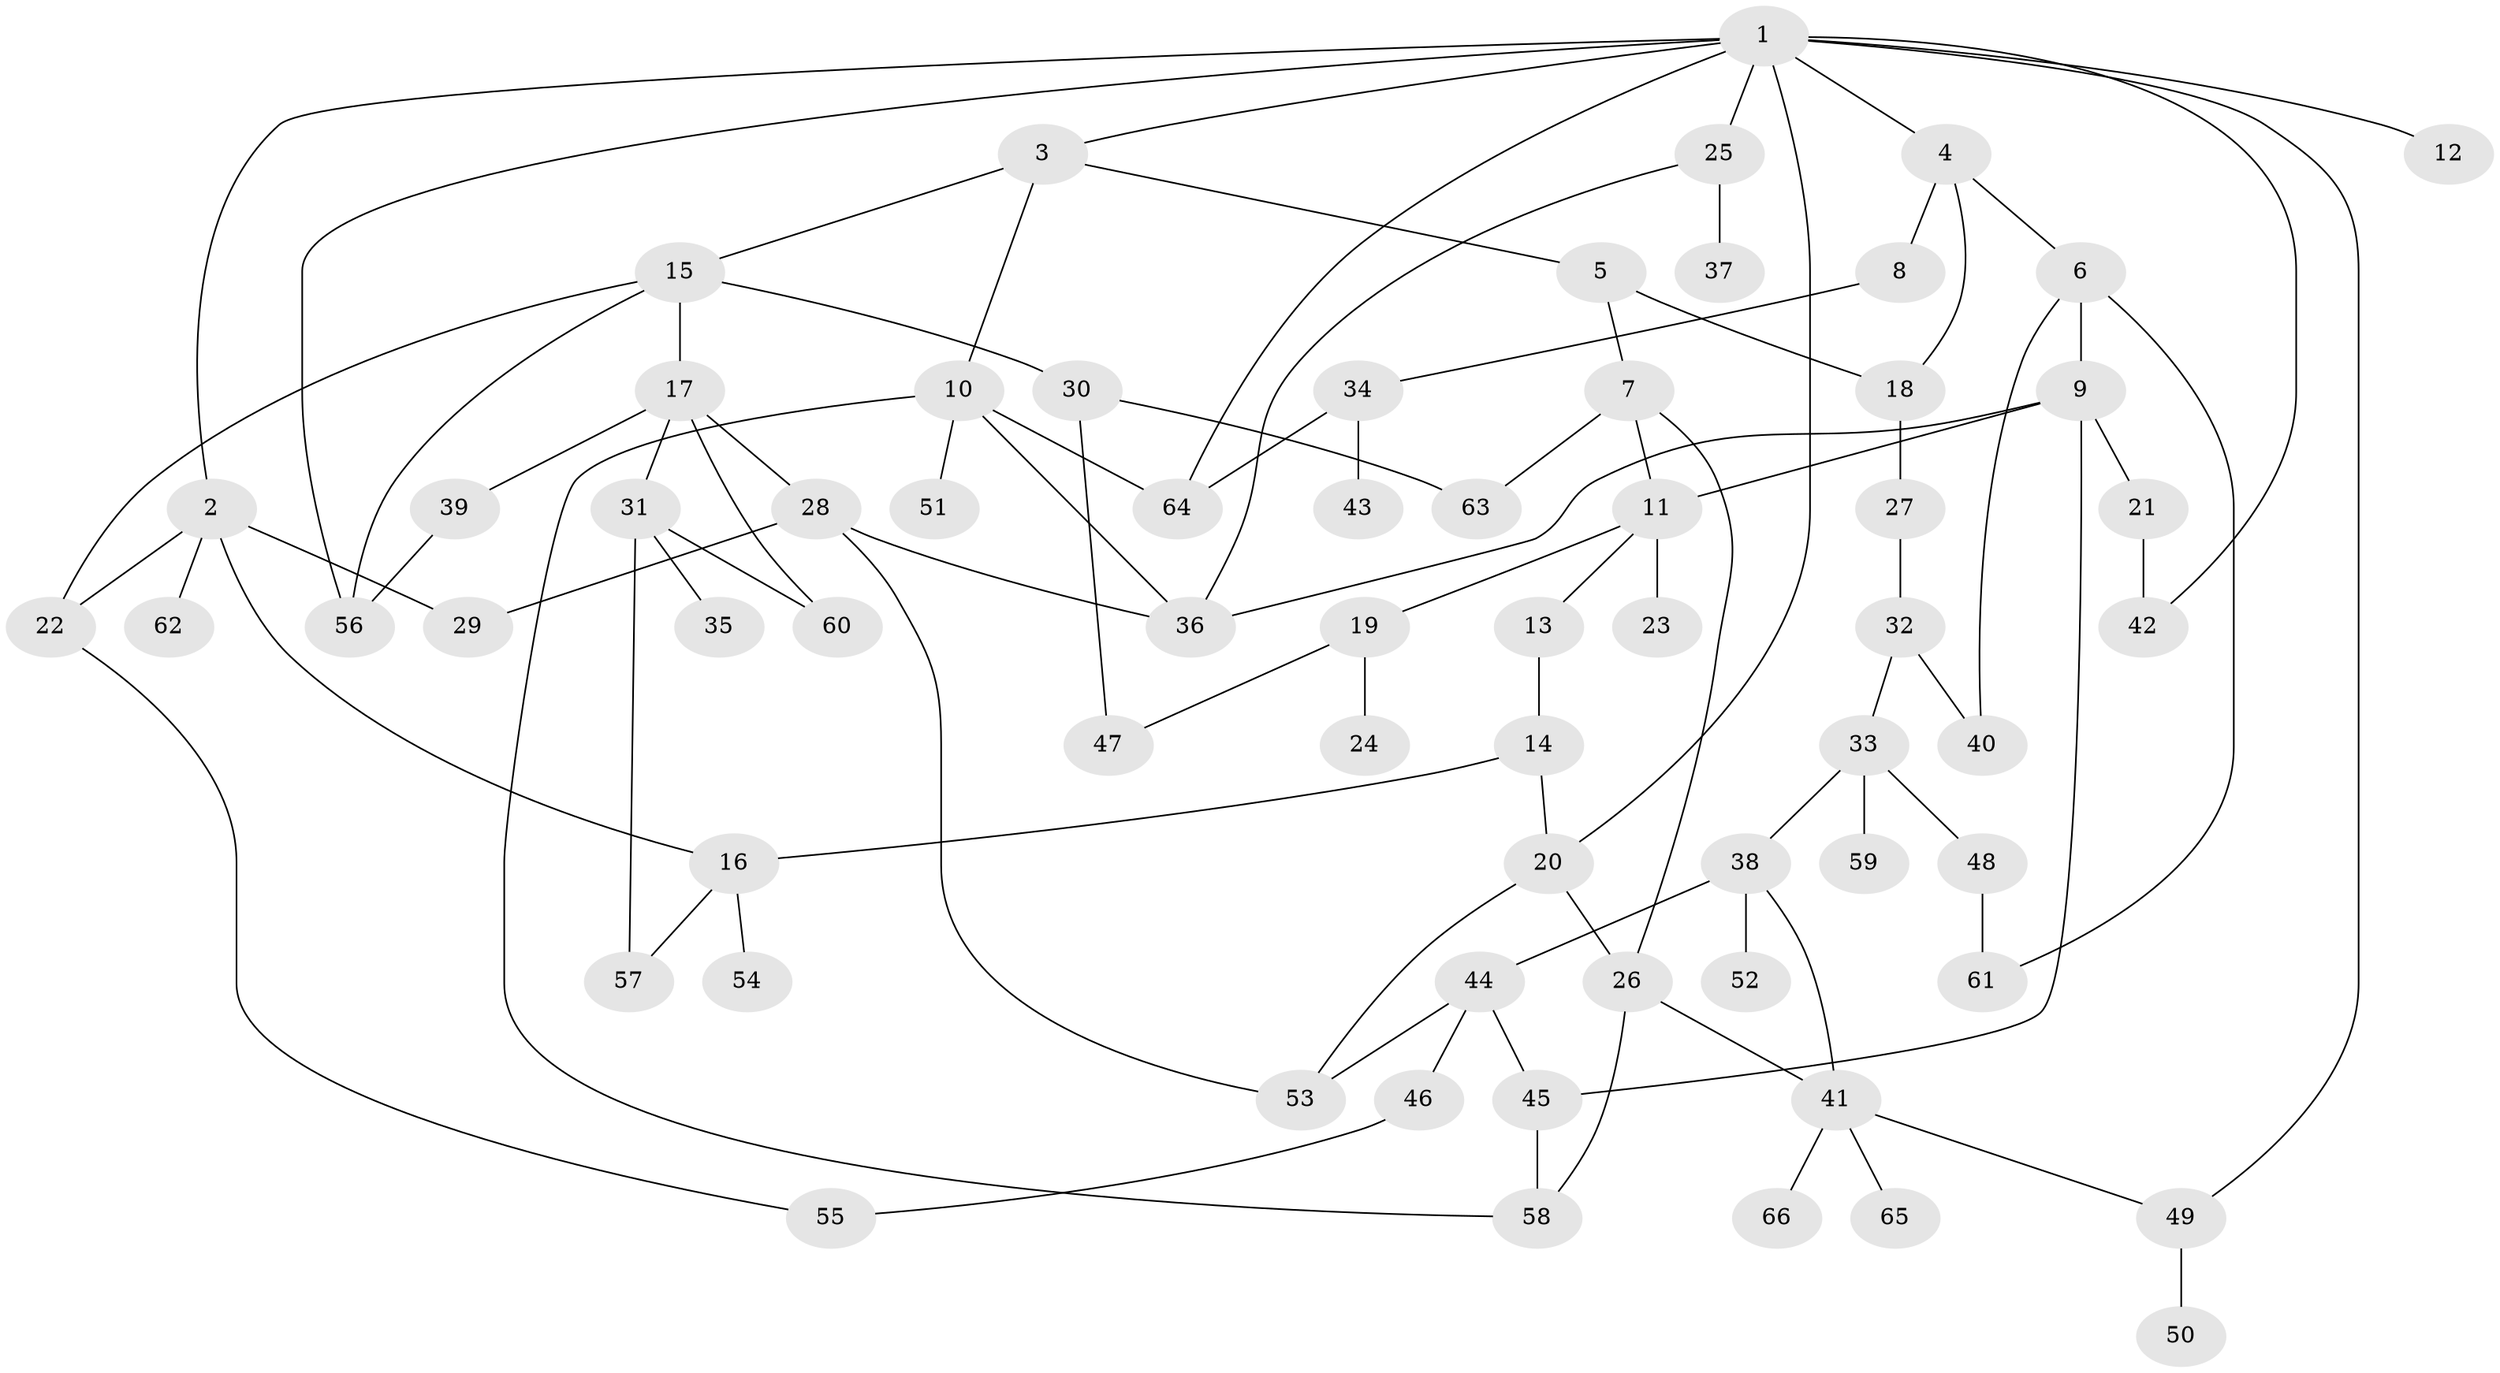// coarse degree distribution, {12: 0.021739130434782608, 4: 0.21739130434782608, 7: 0.021739130434782608, 2: 0.1956521739130435, 5: 0.13043478260869565, 1: 0.2608695652173913, 6: 0.043478260869565216, 3: 0.10869565217391304}
// Generated by graph-tools (version 1.1) at 2025/23/03/03/25 07:23:34]
// undirected, 66 vertices, 94 edges
graph export_dot {
graph [start="1"]
  node [color=gray90,style=filled];
  1;
  2;
  3;
  4;
  5;
  6;
  7;
  8;
  9;
  10;
  11;
  12;
  13;
  14;
  15;
  16;
  17;
  18;
  19;
  20;
  21;
  22;
  23;
  24;
  25;
  26;
  27;
  28;
  29;
  30;
  31;
  32;
  33;
  34;
  35;
  36;
  37;
  38;
  39;
  40;
  41;
  42;
  43;
  44;
  45;
  46;
  47;
  48;
  49;
  50;
  51;
  52;
  53;
  54;
  55;
  56;
  57;
  58;
  59;
  60;
  61;
  62;
  63;
  64;
  65;
  66;
  1 -- 2;
  1 -- 3;
  1 -- 4;
  1 -- 12;
  1 -- 25;
  1 -- 42;
  1 -- 49;
  1 -- 56;
  1 -- 20;
  1 -- 64;
  2 -- 29;
  2 -- 62;
  2 -- 22;
  2 -- 16;
  3 -- 5;
  3 -- 10;
  3 -- 15;
  4 -- 6;
  4 -- 8;
  4 -- 18;
  5 -- 7;
  5 -- 18;
  6 -- 9;
  6 -- 40;
  6 -- 61;
  7 -- 11;
  7 -- 26;
  7 -- 63;
  8 -- 34;
  9 -- 21;
  9 -- 45;
  9 -- 36;
  9 -- 11;
  10 -- 36;
  10 -- 51;
  10 -- 64;
  10 -- 58;
  11 -- 13;
  11 -- 19;
  11 -- 23;
  13 -- 14;
  14 -- 16;
  14 -- 20;
  15 -- 17;
  15 -- 22;
  15 -- 30;
  15 -- 56;
  16 -- 54;
  16 -- 57;
  17 -- 28;
  17 -- 31;
  17 -- 39;
  17 -- 60;
  18 -- 27;
  19 -- 24;
  19 -- 47;
  20 -- 53;
  20 -- 26;
  21 -- 42;
  22 -- 55;
  25 -- 37;
  25 -- 36;
  26 -- 58;
  26 -- 41;
  27 -- 32;
  28 -- 36;
  28 -- 53;
  28 -- 29;
  30 -- 47;
  30 -- 63;
  31 -- 35;
  31 -- 57;
  31 -- 60;
  32 -- 33;
  32 -- 40;
  33 -- 38;
  33 -- 48;
  33 -- 59;
  34 -- 43;
  34 -- 64;
  38 -- 41;
  38 -- 44;
  38 -- 52;
  39 -- 56;
  41 -- 49;
  41 -- 65;
  41 -- 66;
  44 -- 45;
  44 -- 46;
  44 -- 53;
  45 -- 58;
  46 -- 55;
  48 -- 61;
  49 -- 50;
}
